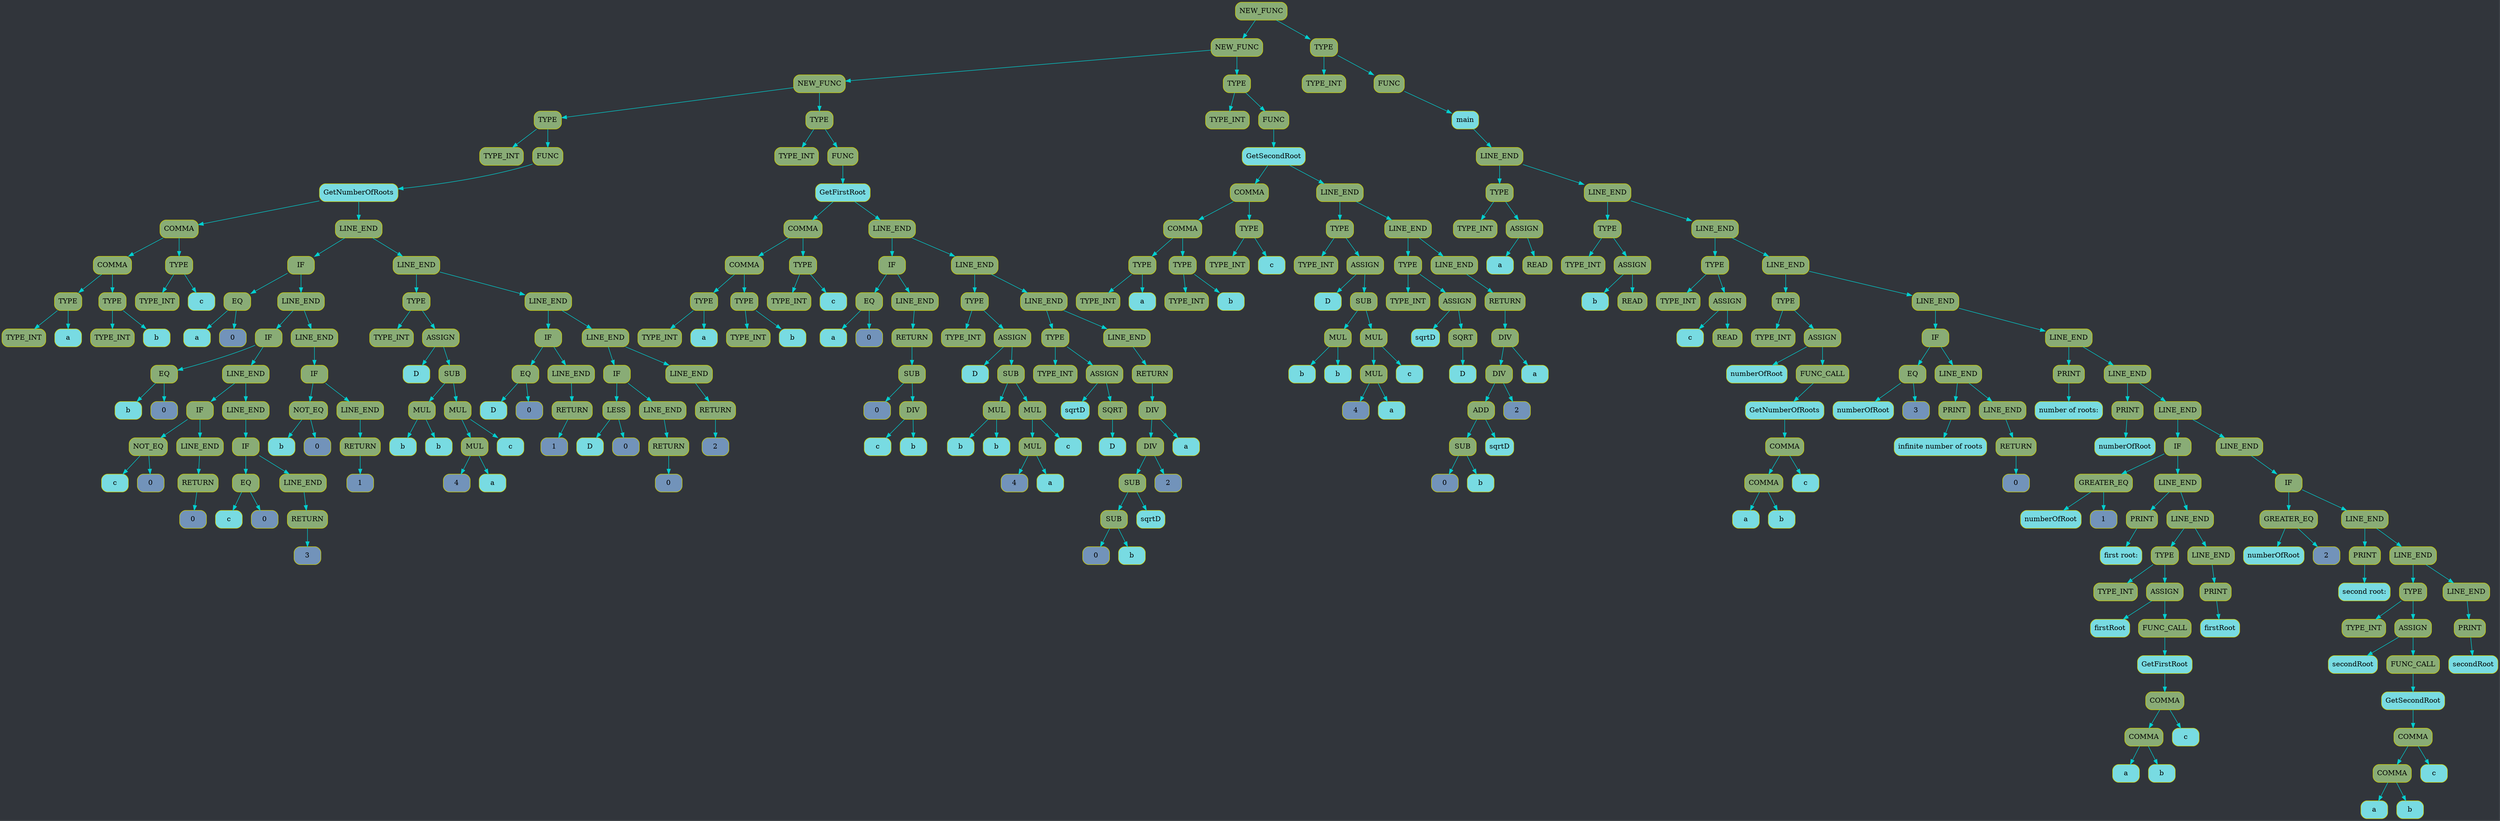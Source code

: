digraph G{
rankdir=TB;
graph [bgcolor="#31353b"];
edge[color="#00D0D0"];
node0x158616870[shape=Mrecord, style=filled, fillcolor="#89AC76", label = "NEW_FUNC", color = "#D0D000"];
node0x158616ae0[shape=Mrecord, style=filled, fillcolor="#89AC76", label = "NEW_FUNC", color = "#D0D000"];
node0x1586153c0[shape=Mrecord, style=filled, fillcolor="#89AC76", label = "NEW_FUNC", color = "#D0D000"];
node0x1586153e0[shape=Mrecord, style=filled, fillcolor="#89AC76", label = "TYPE", color = "#D0D000"];
node0x158615400[shape=Mrecord, style=filled, fillcolor="#89AC76", label = "TYPE_INT", color = "#D0D000"];
node0x158615420[shape=Mrecord, style=filled, fillcolor="#89AC76", label = "FUNC", color = "#D0D000"];
node0x158615460[shape=Mrecord, style=filled, fillcolor="#78DBE2", label = "GetNumberOfRoots", color = "#D0D000"];
node0x158615480[shape=Mrecord, style=filled, fillcolor="#89AC76", label = "COMMA", color = "#D0D000"];
node0x1586154a0[shape=Mrecord, style=filled, fillcolor="#89AC76", label = "COMMA", color = "#D0D000"];
node0x158616690[shape=Mrecord, style=filled, fillcolor="#89AC76", label = "TYPE", color = "#D0D000"];
node0x1586166b0[shape=Mrecord, style=filled, fillcolor="#89AC76", label = "TYPE_INT", color = "#D0D000"];
node0x1586166d0[shape=Mrecord, style=filled, fillcolor="#78DBE2", label = "a", color = "#D0D000"];
node0x1586166f0[shape=Mrecord, style=filled, fillcolor="#89AC76", label = "TYPE", color = "#D0D000"];
node0x158616710[shape=Mrecord, style=filled, fillcolor="#89AC76", label = "TYPE_INT", color = "#D0D000"];
node0x158616730[shape=Mrecord, style=filled, fillcolor="#78DBE2", label = "b", color = "#D0D000"];
node0x158616750[shape=Mrecord, style=filled, fillcolor="#89AC76", label = "TYPE", color = "#D0D000"];
node0x158616770[shape=Mrecord, style=filled, fillcolor="#89AC76", label = "TYPE_INT", color = "#D0D000"];
node0x158616790[shape=Mrecord, style=filled, fillcolor="#78DBE2", label = "c", color = "#D0D000"];
node0x1586167b0[shape=Mrecord, style=filled, fillcolor="#89AC76", label = "LINE_END", color = "#D0D000"];
node0x158616b30[shape=Mrecord, style=filled, fillcolor="#89AC76", label = "IF", color = "#D0D000"];
node0x158616b50[shape=Mrecord, style=filled, fillcolor="#89AC76", label = "EQ", color = "#D0D000"];
node0x158616b70[shape=Mrecord, style=filled, fillcolor="#78DBE2", label = "a", color = "#D0D000"];
node0x158616b90[shape=Mrecord, style=filled, fillcolor="#7293ba", label = "0", color = "#D0D000"];
node0x158616bb0[shape=Mrecord, style=filled, fillcolor="#89AC76", label = "LINE_END", color = "#D0D000"];
node0x158616bd0[shape=Mrecord, style=filled, fillcolor="#89AC76", label = "IF", color = "#D0D000"];
node0x158616bf0[shape=Mrecord, style=filled, fillcolor="#89AC76", label = "EQ", color = "#D0D000"];
node0x158616c10[shape=Mrecord, style=filled, fillcolor="#78DBE2", label = "b", color = "#D0D000"];
node0x158616c30[shape=Mrecord, style=filled, fillcolor="#7293ba", label = "0", color = "#D0D000"];
node0x158616c50[shape=Mrecord, style=filled, fillcolor="#89AC76", label = "LINE_END", color = "#D0D000"];
node0x158616c70[shape=Mrecord, style=filled, fillcolor="#89AC76", label = "IF", color = "#D0D000"];
node0x158616c90[shape=Mrecord, style=filled, fillcolor="#89AC76", label = "NOT_EQ", color = "#D0D000"];
node0x158616cb0[shape=Mrecord, style=filled, fillcolor="#78DBE2", label = "c", color = "#D0D000"];
node0x158616cd0[shape=Mrecord, style=filled, fillcolor="#7293ba", label = "0", color = "#D0D000"];
node0x158616cf0[shape=Mrecord, style=filled, fillcolor="#89AC76", label = "LINE_END", color = "#D0D000"];
node0x158616d10[shape=Mrecord, style=filled, fillcolor="#89AC76", label = "RETURN", color = "#D0D000"];
node0x158616d30[shape=Mrecord, style=filled, fillcolor="#7293ba", label = "0", color = "#D0D000"];
node0x158616d50[shape=Mrecord, style=filled, fillcolor="#89AC76", label = "LINE_END", color = "#D0D000"];
node0x158616d70[shape=Mrecord, style=filled, fillcolor="#89AC76", label = "IF", color = "#D0D000"];
node0x158616d90[shape=Mrecord, style=filled, fillcolor="#89AC76", label = "EQ", color = "#D0D000"];
node0x158616db0[shape=Mrecord, style=filled, fillcolor="#78DBE2", label = "c", color = "#D0D000"];
node0x158616dd0[shape=Mrecord, style=filled, fillcolor="#7293ba", label = "0", color = "#D0D000"];
node0x158616df0[shape=Mrecord, style=filled, fillcolor="#89AC76", label = "LINE_END", color = "#D0D000"];
node0x158616e10[shape=Mrecord, style=filled, fillcolor="#89AC76", label = "RETURN", color = "#D0D000"];
node0x158616e30[shape=Mrecord, style=filled, fillcolor="#7293ba", label = "3", color = "#D0D000"];
node0x158616e50[shape=Mrecord, style=filled, fillcolor="#89AC76", label = "LINE_END", color = "#D0D000"];
node0x158616e70[shape=Mrecord, style=filled, fillcolor="#89AC76", label = "IF", color = "#D0D000"];
node0x158616e90[shape=Mrecord, style=filled, fillcolor="#89AC76", label = "NOT_EQ", color = "#D0D000"];
node0x158616eb0[shape=Mrecord, style=filled, fillcolor="#78DBE2", label = "b", color = "#D0D000"];
node0x158616ed0[shape=Mrecord, style=filled, fillcolor="#7293ba", label = "0", color = "#D0D000"];
node0x158616f00[shape=Mrecord, style=filled, fillcolor="#89AC76", label = "LINE_END", color = "#D0D000"];
node0x158616f20[shape=Mrecord, style=filled, fillcolor="#89AC76", label = "RETURN", color = "#D0D000"];
node0x158616f40[shape=Mrecord, style=filled, fillcolor="#7293ba", label = "1", color = "#D0D000"];
node0x158616f60[shape=Mrecord, style=filled, fillcolor="#89AC76", label = "LINE_END", color = "#D0D000"];
node0x158616f80[shape=Mrecord, style=filled, fillcolor="#89AC76", label = "TYPE", color = "#D0D000"];
node0x158616fa0[shape=Mrecord, style=filled, fillcolor="#89AC76", label = "TYPE_INT", color = "#D0D000"];
node0x158616fc0[shape=Mrecord, style=filled, fillcolor="#89AC76", label = "ASSIGN", color = "#D0D000"];
node0x158616fe0[shape=Mrecord, style=filled, fillcolor="#78DBE2", label = "D", color = "#D0D000"];
node0x158617000[shape=Mrecord, style=filled, fillcolor="#89AC76", label = "SUB", color = "#D0D000"];
node0x158617020[shape=Mrecord, style=filled, fillcolor="#89AC76", label = "MUL", color = "#D0D000"];
node0x158617040[shape=Mrecord, style=filled, fillcolor="#78DBE2", label = "b", color = "#D0D000"];
node0x158617060[shape=Mrecord, style=filled, fillcolor="#78DBE2", label = "b", color = "#D0D000"];
node0x158617080[shape=Mrecord, style=filled, fillcolor="#89AC76", label = "MUL", color = "#D0D000"];
node0x1586170a0[shape=Mrecord, style=filled, fillcolor="#89AC76", label = "MUL", color = "#D0D000"];
node0x1586170c0[shape=Mrecord, style=filled, fillcolor="#7293ba", label = "4", color = "#D0D000"];
node0x1586170e0[shape=Mrecord, style=filled, fillcolor="#78DBE2", label = "a", color = "#D0D000"];
node0x158617100[shape=Mrecord, style=filled, fillcolor="#78DBE2", label = "c", color = "#D0D000"];
node0x158617120[shape=Mrecord, style=filled, fillcolor="#89AC76", label = "LINE_END", color = "#D0D000"];
node0x158617140[shape=Mrecord, style=filled, fillcolor="#89AC76", label = "IF", color = "#D0D000"];
node0x158617160[shape=Mrecord, style=filled, fillcolor="#89AC76", label = "EQ", color = "#D0D000"];
node0x158617180[shape=Mrecord, style=filled, fillcolor="#78DBE2", label = "D", color = "#D0D000"];
node0x1586171a0[shape=Mrecord, style=filled, fillcolor="#7293ba", label = "0", color = "#D0D000"];
node0x1586171c0[shape=Mrecord, style=filled, fillcolor="#89AC76", label = "LINE_END", color = "#D0D000"];
node0x1586171e0[shape=Mrecord, style=filled, fillcolor="#89AC76", label = "RETURN", color = "#D0D000"];
node0x158617200[shape=Mrecord, style=filled, fillcolor="#7293ba", label = "1", color = "#D0D000"];
node0x158617220[shape=Mrecord, style=filled, fillcolor="#89AC76", label = "LINE_END", color = "#D0D000"];
node0x158617240[shape=Mrecord, style=filled, fillcolor="#89AC76", label = "IF", color = "#D0D000"];
node0x158617260[shape=Mrecord, style=filled, fillcolor="#89AC76", label = "LESS", color = "#D0D000"];
node0x158617280[shape=Mrecord, style=filled, fillcolor="#78DBE2", label = "D", color = "#D0D000"];
node0x1586172a0[shape=Mrecord, style=filled, fillcolor="#7293ba", label = "0", color = "#D0D000"];
node0x1586172c0[shape=Mrecord, style=filled, fillcolor="#89AC76", label = "LINE_END", color = "#D0D000"];
node0x1586172e0[shape=Mrecord, style=filled, fillcolor="#89AC76", label = "RETURN", color = "#D0D000"];
node0x158617300[shape=Mrecord, style=filled, fillcolor="#7293ba", label = "0", color = "#D0D000"];
node0x158617320[shape=Mrecord, style=filled, fillcolor="#89AC76", label = "LINE_END", color = "#D0D000"];
node0x158617340[shape=Mrecord, style=filled, fillcolor="#89AC76", label = "RETURN", color = "#D0D000"];
node0x1586190f0[shape=Mrecord, style=filled, fillcolor="#7293ba", label = "2", color = "#D0D000"];
node0x1586173c0[shape=Mrecord, style=filled, fillcolor="#89AC76", label = "TYPE", color = "#D0D000"];
node0x1586173e0[shape=Mrecord, style=filled, fillcolor="#89AC76", label = "TYPE_INT", color = "#D0D000"];
node0x158617400[shape=Mrecord, style=filled, fillcolor="#89AC76", label = "FUNC", color = "#D0D000"];
node0x158617420[shape=Mrecord, style=filled, fillcolor="#78DBE2", label = "GetFirstRoot", color = "#D0D000"];
node0x158617440[shape=Mrecord, style=filled, fillcolor="#89AC76", label = "COMMA", color = "#D0D000"];
node0x158617460[shape=Mrecord, style=filled, fillcolor="#89AC76", label = "COMMA", color = "#D0D000"];
node0x158617480[shape=Mrecord, style=filled, fillcolor="#89AC76", label = "TYPE", color = "#D0D000"];
node0x1586174a0[shape=Mrecord, style=filled, fillcolor="#89AC76", label = "TYPE_INT", color = "#D0D000"];
node0x1586174c0[shape=Mrecord, style=filled, fillcolor="#78DBE2", label = "a", color = "#D0D000"];
node0x1586174e0[shape=Mrecord, style=filled, fillcolor="#89AC76", label = "TYPE", color = "#D0D000"];
node0x158617500[shape=Mrecord, style=filled, fillcolor="#89AC76", label = "TYPE_INT", color = "#D0D000"];
node0x158617530[shape=Mrecord, style=filled, fillcolor="#78DBE2", label = "b", color = "#D0D000"];
node0x158617550[shape=Mrecord, style=filled, fillcolor="#89AC76", label = "TYPE", color = "#D0D000"];
node0x158617570[shape=Mrecord, style=filled, fillcolor="#89AC76", label = "TYPE_INT", color = "#D0D000"];
node0x1586175a0[shape=Mrecord, style=filled, fillcolor="#78DBE2", label = "c", color = "#D0D000"];
node0x1586175c0[shape=Mrecord, style=filled, fillcolor="#89AC76", label = "LINE_END", color = "#D0D000"];
node0x1586175e0[shape=Mrecord, style=filled, fillcolor="#89AC76", label = "IF", color = "#D0D000"];
node0x158617600[shape=Mrecord, style=filled, fillcolor="#89AC76", label = "EQ", color = "#D0D000"];
node0x158617630[shape=Mrecord, style=filled, fillcolor="#78DBE2", label = "a", color = "#D0D000"];
node0x158617650[shape=Mrecord, style=filled, fillcolor="#7293ba", label = "0", color = "#D0D000"];
node0x158617670[shape=Mrecord, style=filled, fillcolor="#89AC76", label = "LINE_END", color = "#D0D000"];
node0x158617690[shape=Mrecord, style=filled, fillcolor="#89AC76", label = "RETURN", color = "#D0D000"];
node0x1586176b0[shape=Mrecord, style=filled, fillcolor="#89AC76", label = "SUB", color = "#D0D000"];
node0x1586176d0[shape=Mrecord, style=filled, fillcolor="#7293ba", label = "0", color = "#D0D000"];
node0x1586176f0[shape=Mrecord, style=filled, fillcolor="#89AC76", label = "DIV", color = "#D0D000"];
node0x158617720[shape=Mrecord, style=filled, fillcolor="#78DBE2", label = "c", color = "#D0D000"];
node0x158617750[shape=Mrecord, style=filled, fillcolor="#78DBE2", label = "b", color = "#D0D000"];
node0x158617770[shape=Mrecord, style=filled, fillcolor="#89AC76", label = "LINE_END", color = "#D0D000"];
node0x158617790[shape=Mrecord, style=filled, fillcolor="#89AC76", label = "TYPE", color = "#D0D000"];
node0x1586177b0[shape=Mrecord, style=filled, fillcolor="#89AC76", label = "TYPE_INT", color = "#D0D000"];
node0x1586177d0[shape=Mrecord, style=filled, fillcolor="#89AC76", label = "ASSIGN", color = "#D0D000"];
node0x158617800[shape=Mrecord, style=filled, fillcolor="#78DBE2", label = "D", color = "#D0D000"];
node0x158617820[shape=Mrecord, style=filled, fillcolor="#89AC76", label = "SUB", color = "#D0D000"];
node0x158617840[shape=Mrecord, style=filled, fillcolor="#89AC76", label = "MUL", color = "#D0D000"];
node0x158617870[shape=Mrecord, style=filled, fillcolor="#78DBE2", label = "b", color = "#D0D000"];
node0x1586178a0[shape=Mrecord, style=filled, fillcolor="#78DBE2", label = "b", color = "#D0D000"];
node0x1586178c0[shape=Mrecord, style=filled, fillcolor="#89AC76", label = "MUL", color = "#D0D000"];
node0x1586178e0[shape=Mrecord, style=filled, fillcolor="#89AC76", label = "MUL", color = "#D0D000"];
node0x158617900[shape=Mrecord, style=filled, fillcolor="#7293ba", label = "4", color = "#D0D000"];
node0x158617930[shape=Mrecord, style=filled, fillcolor="#78DBE2", label = "a", color = "#D0D000"];
node0x158617960[shape=Mrecord, style=filled, fillcolor="#78DBE2", label = "c", color = "#D0D000"];
node0x158617980[shape=Mrecord, style=filled, fillcolor="#89AC76", label = "LINE_END", color = "#D0D000"];
node0x1586179a0[shape=Mrecord, style=filled, fillcolor="#89AC76", label = "TYPE", color = "#D0D000"];
node0x1586179c0[shape=Mrecord, style=filled, fillcolor="#89AC76", label = "TYPE_INT", color = "#D0D000"];
node0x1586179e0[shape=Mrecord, style=filled, fillcolor="#89AC76", label = "ASSIGN", color = "#D0D000"];
node0x158617a10[shape=Mrecord, style=filled, fillcolor="#78DBE2", label = "sqrtD", color = "#D0D000"];
node0x158617a30[shape=Mrecord, style=filled, fillcolor="#89AC76", label = "SQRT", color = "#D0D000"];
node0x158617a60[shape=Mrecord, style=filled, fillcolor="#78DBE2", label = "D", color = "#D0D000"];
node0x158617a80[shape=Mrecord, style=filled, fillcolor="#89AC76", label = "LINE_END", color = "#D0D000"];
node0x158617aa0[shape=Mrecord, style=filled, fillcolor="#89AC76", label = "RETURN", color = "#D0D000"];
node0x158617ac0[shape=Mrecord, style=filled, fillcolor="#89AC76", label = "DIV", color = "#D0D000"];
node0x158617ae0[shape=Mrecord, style=filled, fillcolor="#89AC76", label = "DIV", color = "#D0D000"];
node0x158617b00[shape=Mrecord, style=filled, fillcolor="#89AC76", label = "SUB", color = "#D0D000"];
node0x158617b20[shape=Mrecord, style=filled, fillcolor="#89AC76", label = "SUB", color = "#D0D000"];
node0x158617b40[shape=Mrecord, style=filled, fillcolor="#7293ba", label = "0", color = "#D0D000"];
node0x158617b70[shape=Mrecord, style=filled, fillcolor="#78DBE2", label = "b", color = "#D0D000"];
node0x158617ba0[shape=Mrecord, style=filled, fillcolor="#78DBE2", label = "sqrtD", color = "#D0D000"];
node0x158617bc0[shape=Mrecord, style=filled, fillcolor="#7293ba", label = "2", color = "#D0D000"];
node0x158617bf0[shape=Mrecord, style=filled, fillcolor="#78DBE2", label = "a", color = "#D0D000"];
node0x158617c10[shape=Mrecord, style=filled, fillcolor="#89AC76", label = "TYPE", color = "#D0D000"];
node0x158617c30[shape=Mrecord, style=filled, fillcolor="#89AC76", label = "TYPE_INT", color = "#D0D000"];
node0x158617c50[shape=Mrecord, style=filled, fillcolor="#89AC76", label = "FUNC", color = "#D0D000"];
node0x158617c80[shape=Mrecord, style=filled, fillcolor="#78DBE2", label = "GetSecondRoot", color = "#D0D000"];
node0x158617ca0[shape=Mrecord, style=filled, fillcolor="#89AC76", label = "COMMA", color = "#D0D000"];
node0x158617cc0[shape=Mrecord, style=filled, fillcolor="#89AC76", label = "COMMA", color = "#D0D000"];
node0x158617ce0[shape=Mrecord, style=filled, fillcolor="#89AC76", label = "TYPE", color = "#D0D000"];
node0x158617d00[shape=Mrecord, style=filled, fillcolor="#89AC76", label = "TYPE_INT", color = "#D0D000"];
node0x158617d30[shape=Mrecord, style=filled, fillcolor="#78DBE2", label = "a", color = "#D0D000"];
node0x158617d50[shape=Mrecord, style=filled, fillcolor="#89AC76", label = "TYPE", color = "#D0D000"];
node0x158617d70[shape=Mrecord, style=filled, fillcolor="#89AC76", label = "TYPE_INT", color = "#D0D000"];
node0x158617da0[shape=Mrecord, style=filled, fillcolor="#78DBE2", label = "b", color = "#D0D000"];
node0x158617dc0[shape=Mrecord, style=filled, fillcolor="#89AC76", label = "TYPE", color = "#D0D000"];
node0x158617de0[shape=Mrecord, style=filled, fillcolor="#89AC76", label = "TYPE_INT", color = "#D0D000"];
node0x158617e10[shape=Mrecord, style=filled, fillcolor="#78DBE2", label = "c", color = "#D0D000"];
node0x158617e30[shape=Mrecord, style=filled, fillcolor="#89AC76", label = "LINE_END", color = "#D0D000"];
node0x158617e50[shape=Mrecord, style=filled, fillcolor="#89AC76", label = "TYPE", color = "#D0D000"];
node0x158617e70[shape=Mrecord, style=filled, fillcolor="#89AC76", label = "TYPE_INT", color = "#D0D000"];
node0x158617e90[shape=Mrecord, style=filled, fillcolor="#89AC76", label = "ASSIGN", color = "#D0D000"];
node0x158617ec0[shape=Mrecord, style=filled, fillcolor="#78DBE2", label = "D", color = "#D0D000"];
node0x158617ee0[shape=Mrecord, style=filled, fillcolor="#89AC76", label = "SUB", color = "#D0D000"];
node0x158617f00[shape=Mrecord, style=filled, fillcolor="#89AC76", label = "MUL", color = "#D0D000"];
node0x158617f30[shape=Mrecord, style=filled, fillcolor="#78DBE2", label = "b", color = "#D0D000"];
node0x158617f60[shape=Mrecord, style=filled, fillcolor="#78DBE2", label = "b", color = "#D0D000"];
node0x158617f80[shape=Mrecord, style=filled, fillcolor="#89AC76", label = "MUL", color = "#D0D000"];
node0x158617fa0[shape=Mrecord, style=filled, fillcolor="#89AC76", label = "MUL", color = "#D0D000"];
node0x158617fc0[shape=Mrecord, style=filled, fillcolor="#7293ba", label = "4", color = "#D0D000"];
node0x158617ff0[shape=Mrecord, style=filled, fillcolor="#78DBE2", label = "a", color = "#D0D000"];
node0x158618020[shape=Mrecord, style=filled, fillcolor="#78DBE2", label = "c", color = "#D0D000"];
node0x158618040[shape=Mrecord, style=filled, fillcolor="#89AC76", label = "LINE_END", color = "#D0D000"];
node0x158618060[shape=Mrecord, style=filled, fillcolor="#89AC76", label = "TYPE", color = "#D0D000"];
node0x158618080[shape=Mrecord, style=filled, fillcolor="#89AC76", label = "TYPE_INT", color = "#D0D000"];
node0x1586180a0[shape=Mrecord, style=filled, fillcolor="#89AC76", label = "ASSIGN", color = "#D0D000"];
node0x1586180d0[shape=Mrecord, style=filled, fillcolor="#78DBE2", label = "sqrtD", color = "#D0D000"];
node0x1586180f0[shape=Mrecord, style=filled, fillcolor="#89AC76", label = "SQRT", color = "#D0D000"];
node0x158618120[shape=Mrecord, style=filled, fillcolor="#78DBE2", label = "D", color = "#D0D000"];
node0x158618140[shape=Mrecord, style=filled, fillcolor="#89AC76", label = "LINE_END", color = "#D0D000"];
node0x158618160[shape=Mrecord, style=filled, fillcolor="#89AC76", label = "RETURN", color = "#D0D000"];
node0x158618180[shape=Mrecord, style=filled, fillcolor="#89AC76", label = "DIV", color = "#D0D000"];
node0x1586181a0[shape=Mrecord, style=filled, fillcolor="#89AC76", label = "DIV", color = "#D0D000"];
node0x1586181c0[shape=Mrecord, style=filled, fillcolor="#89AC76", label = "ADD", color = "#D0D000"];
node0x1586181e0[shape=Mrecord, style=filled, fillcolor="#89AC76", label = "SUB", color = "#D0D000"];
node0x158618200[shape=Mrecord, style=filled, fillcolor="#7293ba", label = "0", color = "#D0D000"];
node0x158618230[shape=Mrecord, style=filled, fillcolor="#78DBE2", label = "b", color = "#D0D000"];
node0x158618260[shape=Mrecord, style=filled, fillcolor="#78DBE2", label = "sqrtD", color = "#D0D000"];
node0x158618280[shape=Mrecord, style=filled, fillcolor="#7293ba", label = "2", color = "#D0D000"];
node0x1586182b0[shape=Mrecord, style=filled, fillcolor="#78DBE2", label = "a", color = "#D0D000"];
node0x1586182d0[shape=Mrecord, style=filled, fillcolor="#89AC76", label = "TYPE", color = "#D0D000"];
node0x1586182f0[shape=Mrecord, style=filled, fillcolor="#89AC76", label = "TYPE_INT", color = "#D0D000"];
node0x158618310[shape=Mrecord, style=filled, fillcolor="#89AC76", label = "FUNC", color = "#D0D000"];
node0x158618340[shape=Mrecord, style=filled, fillcolor="#78DBE2", label = "main", color = "#D0D000"];
node0x158618360[shape=Mrecord, style=filled, fillcolor="#89AC76", label = "LINE_END", color = "#D0D000"];
node0x158618380[shape=Mrecord, style=filled, fillcolor="#89AC76", label = "TYPE", color = "#D0D000"];
node0x1586183a0[shape=Mrecord, style=filled, fillcolor="#89AC76", label = "TYPE_INT", color = "#D0D000"];
node0x1586183c0[shape=Mrecord, style=filled, fillcolor="#89AC76", label = "ASSIGN", color = "#D0D000"];
node0x1586183f0[shape=Mrecord, style=filled, fillcolor="#78DBE2", label = "a", color = "#D0D000"];
node0x158618410[shape=Mrecord, style=filled, fillcolor="#89AC76", label = "READ", color = "#D0D000"];
node0x158618430[shape=Mrecord, style=filled, fillcolor="#89AC76", label = "LINE_END", color = "#D0D000"];
node0x158618450[shape=Mrecord, style=filled, fillcolor="#89AC76", label = "TYPE", color = "#D0D000"];
node0x158618470[shape=Mrecord, style=filled, fillcolor="#89AC76", label = "TYPE_INT", color = "#D0D000"];
node0x158618490[shape=Mrecord, style=filled, fillcolor="#89AC76", label = "ASSIGN", color = "#D0D000"];
node0x1586184c0[shape=Mrecord, style=filled, fillcolor="#78DBE2", label = "b", color = "#D0D000"];
node0x1586184e0[shape=Mrecord, style=filled, fillcolor="#89AC76", label = "READ", color = "#D0D000"];
node0x158618500[shape=Mrecord, style=filled, fillcolor="#89AC76", label = "LINE_END", color = "#D0D000"];
node0x158618520[shape=Mrecord, style=filled, fillcolor="#89AC76", label = "TYPE", color = "#D0D000"];
node0x158618540[shape=Mrecord, style=filled, fillcolor="#89AC76", label = "TYPE_INT", color = "#D0D000"];
node0x158618560[shape=Mrecord, style=filled, fillcolor="#89AC76", label = "ASSIGN", color = "#D0D000"];
node0x158618590[shape=Mrecord, style=filled, fillcolor="#78DBE2", label = "c", color = "#D0D000"];
node0x1586185b0[shape=Mrecord, style=filled, fillcolor="#89AC76", label = "READ", color = "#D0D000"];
node0x1586185d0[shape=Mrecord, style=filled, fillcolor="#89AC76", label = "LINE_END", color = "#D0D000"];
node0x1586185f0[shape=Mrecord, style=filled, fillcolor="#89AC76", label = "TYPE", color = "#D0D000"];
node0x158618610[shape=Mrecord, style=filled, fillcolor="#89AC76", label = "TYPE_INT", color = "#D0D000"];
node0x158618630[shape=Mrecord, style=filled, fillcolor="#89AC76", label = "ASSIGN", color = "#D0D000"];
node0x158618660[shape=Mrecord, style=filled, fillcolor="#78DBE2", label = "numberOfRoot", color = "#D0D000"];
node0x158618680[shape=Mrecord, style=filled, fillcolor="#89AC76", label = "FUNC_CALL", color = "#D0D000"];
node0x1586186c0[shape=Mrecord, style=filled, fillcolor="#78DBE2", label = "GetNumberOfRoots", color = "#D0D000"];
node0x1586186e0[shape=Mrecord, style=filled, fillcolor="#89AC76", label = "COMMA", color = "#D0D000"];
node0x158618700[shape=Mrecord, style=filled, fillcolor="#89AC76", label = "COMMA", color = "#D0D000"];
node0x158618730[shape=Mrecord, style=filled, fillcolor="#78DBE2", label = "a", color = "#D0D000"];
node0x158618760[shape=Mrecord, style=filled, fillcolor="#78DBE2", label = "b", color = "#D0D000"];
node0x158618790[shape=Mrecord, style=filled, fillcolor="#78DBE2", label = "c", color = "#D0D000"];
node0x1586187b0[shape=Mrecord, style=filled, fillcolor="#89AC76", label = "LINE_END", color = "#D0D000"];
node0x1586187d0[shape=Mrecord, style=filled, fillcolor="#89AC76", label = "IF", color = "#D0D000"];
node0x1586187f0[shape=Mrecord, style=filled, fillcolor="#89AC76", label = "EQ", color = "#D0D000"];
node0x158618820[shape=Mrecord, style=filled, fillcolor="#78DBE2", label = "numberOfRoot", color = "#D0D000"];
node0x158618840[shape=Mrecord, style=filled, fillcolor="#7293ba", label = "3", color = "#D0D000"];
node0x158618860[shape=Mrecord, style=filled, fillcolor="#89AC76", label = "LINE_END", color = "#D0D000"];
node0x158618880[shape=Mrecord, style=filled, fillcolor="#89AC76", label = "PRINT", color = "#D0D000"];
node0x1586188c0[shape=Mrecord, style=filled, fillcolor="#78DBE2", label = "infinite number of roots", color = "#D0D000"];
node0x1586188e0[shape=Mrecord, style=filled, fillcolor="#89AC76", label = "LINE_END", color = "#D0D000"];
node0x158618900[shape=Mrecord, style=filled, fillcolor="#89AC76", label = "RETURN", color = "#D0D000"];
node0x158618920[shape=Mrecord, style=filled, fillcolor="#7293ba", label = "0", color = "#D0D000"];
node0x158618940[shape=Mrecord, style=filled, fillcolor="#89AC76", label = "LINE_END", color = "#D0D000"];
node0x158618960[shape=Mrecord, style=filled, fillcolor="#89AC76", label = "PRINT", color = "#D0D000"];
node0x1586189a0[shape=Mrecord, style=filled, fillcolor="#78DBE2", label = "number of roots: ", color = "#D0D000"];
node0x1586189c0[shape=Mrecord, style=filled, fillcolor="#89AC76", label = "LINE_END", color = "#D0D000"];
node0x1586189e0[shape=Mrecord, style=filled, fillcolor="#89AC76", label = "PRINT", color = "#D0D000"];
node0x158618a10[shape=Mrecord, style=filled, fillcolor="#78DBE2", label = "numberOfRoot", color = "#D0D000"];
node0x158618a30[shape=Mrecord, style=filled, fillcolor="#89AC76", label = "LINE_END", color = "#D0D000"];
node0x158618a50[shape=Mrecord, style=filled, fillcolor="#89AC76", label = "IF", color = "#D0D000"];
node0x158618a70[shape=Mrecord, style=filled, fillcolor="#89AC76", label = "GREATER_EQ", color = "#D0D000"];
node0x158618aa0[shape=Mrecord, style=filled, fillcolor="#78DBE2", label = "numberOfRoot", color = "#D0D000"];
node0x158618ac0[shape=Mrecord, style=filled, fillcolor="#7293ba", label = "1", color = "#D0D000"];
node0x158618ae0[shape=Mrecord, style=filled, fillcolor="#89AC76", label = "LINE_END", color = "#D0D000"];
node0x158618b00[shape=Mrecord, style=filled, fillcolor="#89AC76", label = "PRINT", color = "#D0D000"];
node0x158618b30[shape=Mrecord, style=filled, fillcolor="#78DBE2", label = "first root: ", color = "#D0D000"];
node0x158618b50[shape=Mrecord, style=filled, fillcolor="#89AC76", label = "LINE_END", color = "#D0D000"];
node0x158618b70[shape=Mrecord, style=filled, fillcolor="#89AC76", label = "TYPE", color = "#D0D000"];
node0x158618b90[shape=Mrecord, style=filled, fillcolor="#89AC76", label = "TYPE_INT", color = "#D0D000"];
node0x158618bb0[shape=Mrecord, style=filled, fillcolor="#89AC76", label = "ASSIGN", color = "#D0D000"];
node0x158618be0[shape=Mrecord, style=filled, fillcolor="#78DBE2", label = "firstRoot", color = "#D0D000"];
node0x158618c00[shape=Mrecord, style=filled, fillcolor="#89AC76", label = "FUNC_CALL", color = "#D0D000"];
node0x158618c30[shape=Mrecord, style=filled, fillcolor="#78DBE2", label = "GetFirstRoot", color = "#D0D000"];
node0x158618c50[shape=Mrecord, style=filled, fillcolor="#89AC76", label = "COMMA", color = "#D0D000"];
node0x158618c70[shape=Mrecord, style=filled, fillcolor="#89AC76", label = "COMMA", color = "#D0D000"];
node0x158618ca0[shape=Mrecord, style=filled, fillcolor="#78DBE2", label = "a", color = "#D0D000"];
node0x158618cd0[shape=Mrecord, style=filled, fillcolor="#78DBE2", label = "b", color = "#D0D000"];
node0x158618d00[shape=Mrecord, style=filled, fillcolor="#78DBE2", label = "c", color = "#D0D000"];
node0x158618d20[shape=Mrecord, style=filled, fillcolor="#89AC76", label = "LINE_END", color = "#D0D000"];
node0x158618d40[shape=Mrecord, style=filled, fillcolor="#89AC76", label = "PRINT", color = "#D0D000"];
node0x158618d70[shape=Mrecord, style=filled, fillcolor="#78DBE2", label = "firstRoot", color = "#D0D000"];
node0x158618d90[shape=Mrecord, style=filled, fillcolor="#89AC76", label = "LINE_END", color = "#D0D000"];
node0x158618db0[shape=Mrecord, style=filled, fillcolor="#89AC76", label = "IF", color = "#D0D000"];
node0x158618dd0[shape=Mrecord, style=filled, fillcolor="#89AC76", label = "GREATER_EQ", color = "#D0D000"];
node0x158618e00[shape=Mrecord, style=filled, fillcolor="#78DBE2", label = "numberOfRoot", color = "#D0D000"];
node0x158618e20[shape=Mrecord, style=filled, fillcolor="#7293ba", label = "2", color = "#D0D000"];
node0x158618e40[shape=Mrecord, style=filled, fillcolor="#89AC76", label = "LINE_END", color = "#D0D000"];
node0x158618e60[shape=Mrecord, style=filled, fillcolor="#89AC76", label = "PRINT", color = "#D0D000"];
node0x158618e90[shape=Mrecord, style=filled, fillcolor="#78DBE2", label = "second root: ", color = "#D0D000"];
node0x158618eb0[shape=Mrecord, style=filled, fillcolor="#89AC76", label = "LINE_END", color = "#D0D000"];
node0x158618ed0[shape=Mrecord, style=filled, fillcolor="#89AC76", label = "TYPE", color = "#D0D000"];
node0x158618ef0[shape=Mrecord, style=filled, fillcolor="#89AC76", label = "TYPE_INT", color = "#D0D000"];
node0x158618f10[shape=Mrecord, style=filled, fillcolor="#89AC76", label = "ASSIGN", color = "#D0D000"];
node0x158618f40[shape=Mrecord, style=filled, fillcolor="#78DBE2", label = "secondRoot", color = "#D0D000"];
node0x158618f60[shape=Mrecord, style=filled, fillcolor="#89AC76", label = "FUNC_CALL", color = "#D0D000"];
node0x158618f90[shape=Mrecord, style=filled, fillcolor="#78DBE2", label = "GetSecondRoot", color = "#D0D000"];
node0x158618fb0[shape=Mrecord, style=filled, fillcolor="#89AC76", label = "COMMA", color = "#D0D000"];
node0x158618fd0[shape=Mrecord, style=filled, fillcolor="#89AC76", label = "COMMA", color = "#D0D000"];
node0x158619000[shape=Mrecord, style=filled, fillcolor="#78DBE2", label = "a", color = "#D0D000"];
node0x158619030[shape=Mrecord, style=filled, fillcolor="#78DBE2", label = "b", color = "#D0D000"];
node0x158619060[shape=Mrecord, style=filled, fillcolor="#78DBE2", label = "c", color = "#D0D000"];
node0x158619080[shape=Mrecord, style=filled, fillcolor="#89AC76", label = "LINE_END", color = "#D0D000"];
node0x1586190a0[shape=Mrecord, style=filled, fillcolor="#89AC76", label = "PRINT", color = "#D0D000"];
node0x1586190d0[shape=Mrecord, style=filled, fillcolor="#78DBE2", label = "secondRoot", color = "#D0D000"];
node0x158616870;
node0x158616870->node0x158616ae0;
node0x158616ae0->node0x1586153c0;
node0x1586153c0->node0x1586153e0;
node0x1586153e0->node0x158615400;


node0x1586153e0->node0x158615420;
node0x158615420->node0x158615460;
node0x158615460->node0x158615480;
node0x158615480->node0x1586154a0;
node0x1586154a0->node0x158616690;
node0x158616690->node0x1586166b0;


node0x158616690->node0x1586166d0;


node0x1586154a0->node0x1586166f0;
node0x1586166f0->node0x158616710;


node0x1586166f0->node0x158616730;


node0x158615480->node0x158616750;
node0x158616750->node0x158616770;


node0x158616750->node0x158616790;


node0x158615460->node0x1586167b0;
node0x1586167b0->node0x158616b30;
node0x158616b30->node0x158616b50;
node0x158616b50->node0x158616b70;


node0x158616b50->node0x158616b90;


node0x158616b30->node0x158616bb0;
node0x158616bb0->node0x158616bd0;
node0x158616bd0->node0x158616bf0;
node0x158616bf0->node0x158616c10;


node0x158616bf0->node0x158616c30;


node0x158616bd0->node0x158616c50;
node0x158616c50->node0x158616c70;
node0x158616c70->node0x158616c90;
node0x158616c90->node0x158616cb0;


node0x158616c90->node0x158616cd0;


node0x158616c70->node0x158616cf0;
node0x158616cf0->node0x158616d10;
node0x158616d10->node0x158616d30;




node0x158616c50->node0x158616d50;
node0x158616d50->node0x158616d70;
node0x158616d70->node0x158616d90;
node0x158616d90->node0x158616db0;


node0x158616d90->node0x158616dd0;


node0x158616d70->node0x158616df0;
node0x158616df0->node0x158616e10;
node0x158616e10->node0x158616e30;





node0x158616bb0->node0x158616e50;
node0x158616e50->node0x158616e70;
node0x158616e70->node0x158616e90;
node0x158616e90->node0x158616eb0;


node0x158616e90->node0x158616ed0;


node0x158616e70->node0x158616f00;
node0x158616f00->node0x158616f20;
node0x158616f20->node0x158616f40;





node0x1586167b0->node0x158616f60;
node0x158616f60->node0x158616f80;
node0x158616f80->node0x158616fa0;


node0x158616f80->node0x158616fc0;
node0x158616fc0->node0x158616fe0;


node0x158616fc0->node0x158617000;
node0x158617000->node0x158617020;
node0x158617020->node0x158617040;


node0x158617020->node0x158617060;


node0x158617000->node0x158617080;
node0x158617080->node0x1586170a0;
node0x1586170a0->node0x1586170c0;


node0x1586170a0->node0x1586170e0;


node0x158617080->node0x158617100;


node0x158616f60->node0x158617120;
node0x158617120->node0x158617140;
node0x158617140->node0x158617160;
node0x158617160->node0x158617180;


node0x158617160->node0x1586171a0;


node0x158617140->node0x1586171c0;
node0x1586171c0->node0x1586171e0;
node0x1586171e0->node0x158617200;




node0x158617120->node0x158617220;
node0x158617220->node0x158617240;
node0x158617240->node0x158617260;
node0x158617260->node0x158617280;


node0x158617260->node0x1586172a0;


node0x158617240->node0x1586172c0;
node0x1586172c0->node0x1586172e0;
node0x1586172e0->node0x158617300;




node0x158617220->node0x158617320;
node0x158617320->node0x158617340;
node0x158617340->node0x1586190f0;





node0x1586153c0->node0x1586173c0;
node0x1586173c0->node0x1586173e0;


node0x1586173c0->node0x158617400;
node0x158617400->node0x158617420;
node0x158617420->node0x158617440;
node0x158617440->node0x158617460;
node0x158617460->node0x158617480;
node0x158617480->node0x1586174a0;


node0x158617480->node0x1586174c0;


node0x158617460->node0x1586174e0;
node0x1586174e0->node0x158617500;


node0x1586174e0->node0x158617530;


node0x158617440->node0x158617550;
node0x158617550->node0x158617570;


node0x158617550->node0x1586175a0;


node0x158617420->node0x1586175c0;
node0x1586175c0->node0x1586175e0;
node0x1586175e0->node0x158617600;
node0x158617600->node0x158617630;


node0x158617600->node0x158617650;


node0x1586175e0->node0x158617670;
node0x158617670->node0x158617690;
node0x158617690->node0x1586176b0;
node0x1586176b0->node0x1586176d0;


node0x1586176b0->node0x1586176f0;
node0x1586176f0->node0x158617720;


node0x1586176f0->node0x158617750;




node0x1586175c0->node0x158617770;
node0x158617770->node0x158617790;
node0x158617790->node0x1586177b0;


node0x158617790->node0x1586177d0;
node0x1586177d0->node0x158617800;


node0x1586177d0->node0x158617820;
node0x158617820->node0x158617840;
node0x158617840->node0x158617870;


node0x158617840->node0x1586178a0;


node0x158617820->node0x1586178c0;
node0x1586178c0->node0x1586178e0;
node0x1586178e0->node0x158617900;


node0x1586178e0->node0x158617930;


node0x1586178c0->node0x158617960;


node0x158617770->node0x158617980;
node0x158617980->node0x1586179a0;
node0x1586179a0->node0x1586179c0;


node0x1586179a0->node0x1586179e0;
node0x1586179e0->node0x158617a10;


node0x1586179e0->node0x158617a30;
node0x158617a30->node0x158617a60;



node0x158617980->node0x158617a80;
node0x158617a80->node0x158617aa0;
node0x158617aa0->node0x158617ac0;
node0x158617ac0->node0x158617ae0;
node0x158617ae0->node0x158617b00;
node0x158617b00->node0x158617b20;
node0x158617b20->node0x158617b40;


node0x158617b20->node0x158617b70;


node0x158617b00->node0x158617ba0;


node0x158617ae0->node0x158617bc0;


node0x158617ac0->node0x158617bf0;





node0x158616ae0->node0x158617c10;
node0x158617c10->node0x158617c30;


node0x158617c10->node0x158617c50;
node0x158617c50->node0x158617c80;
node0x158617c80->node0x158617ca0;
node0x158617ca0->node0x158617cc0;
node0x158617cc0->node0x158617ce0;
node0x158617ce0->node0x158617d00;


node0x158617ce0->node0x158617d30;


node0x158617cc0->node0x158617d50;
node0x158617d50->node0x158617d70;


node0x158617d50->node0x158617da0;


node0x158617ca0->node0x158617dc0;
node0x158617dc0->node0x158617de0;


node0x158617dc0->node0x158617e10;


node0x158617c80->node0x158617e30;
node0x158617e30->node0x158617e50;
node0x158617e50->node0x158617e70;


node0x158617e50->node0x158617e90;
node0x158617e90->node0x158617ec0;


node0x158617e90->node0x158617ee0;
node0x158617ee0->node0x158617f00;
node0x158617f00->node0x158617f30;


node0x158617f00->node0x158617f60;


node0x158617ee0->node0x158617f80;
node0x158617f80->node0x158617fa0;
node0x158617fa0->node0x158617fc0;


node0x158617fa0->node0x158617ff0;


node0x158617f80->node0x158618020;


node0x158617e30->node0x158618040;
node0x158618040->node0x158618060;
node0x158618060->node0x158618080;


node0x158618060->node0x1586180a0;
node0x1586180a0->node0x1586180d0;


node0x1586180a0->node0x1586180f0;
node0x1586180f0->node0x158618120;



node0x158618040->node0x158618140;
node0x158618140->node0x158618160;
node0x158618160->node0x158618180;
node0x158618180->node0x1586181a0;
node0x1586181a0->node0x1586181c0;
node0x1586181c0->node0x1586181e0;
node0x1586181e0->node0x158618200;


node0x1586181e0->node0x158618230;


node0x1586181c0->node0x158618260;


node0x1586181a0->node0x158618280;


node0x158618180->node0x1586182b0;





node0x158616870->node0x1586182d0;
node0x1586182d0->node0x1586182f0;


node0x1586182d0->node0x158618310;
node0x158618310->node0x158618340;

node0x158618340->node0x158618360;
node0x158618360->node0x158618380;
node0x158618380->node0x1586183a0;


node0x158618380->node0x1586183c0;
node0x1586183c0->node0x1586183f0;


node0x1586183c0->node0x158618410;


node0x158618360->node0x158618430;
node0x158618430->node0x158618450;
node0x158618450->node0x158618470;


node0x158618450->node0x158618490;
node0x158618490->node0x1586184c0;


node0x158618490->node0x1586184e0;


node0x158618430->node0x158618500;
node0x158618500->node0x158618520;
node0x158618520->node0x158618540;


node0x158618520->node0x158618560;
node0x158618560->node0x158618590;


node0x158618560->node0x1586185b0;


node0x158618500->node0x1586185d0;
node0x1586185d0->node0x1586185f0;
node0x1586185f0->node0x158618610;


node0x1586185f0->node0x158618630;
node0x158618630->node0x158618660;


node0x158618630->node0x158618680;
node0x158618680->node0x1586186c0;
node0x1586186c0->node0x1586186e0;
node0x1586186e0->node0x158618700;
node0x158618700->node0x158618730;


node0x158618700->node0x158618760;


node0x1586186e0->node0x158618790;




node0x1586185d0->node0x1586187b0;
node0x1586187b0->node0x1586187d0;
node0x1586187d0->node0x1586187f0;
node0x1586187f0->node0x158618820;


node0x1586187f0->node0x158618840;


node0x1586187d0->node0x158618860;
node0x158618860->node0x158618880;
node0x158618880->node0x1586188c0;



node0x158618860->node0x1586188e0;
node0x1586188e0->node0x158618900;
node0x158618900->node0x158618920;




node0x1586187b0->node0x158618940;
node0x158618940->node0x158618960;
node0x158618960->node0x1586189a0;



node0x158618940->node0x1586189c0;
node0x1586189c0->node0x1586189e0;
node0x1586189e0->node0x158618a10;



node0x1586189c0->node0x158618a30;
node0x158618a30->node0x158618a50;
node0x158618a50->node0x158618a70;
node0x158618a70->node0x158618aa0;


node0x158618a70->node0x158618ac0;


node0x158618a50->node0x158618ae0;
node0x158618ae0->node0x158618b00;
node0x158618b00->node0x158618b30;



node0x158618ae0->node0x158618b50;
node0x158618b50->node0x158618b70;
node0x158618b70->node0x158618b90;


node0x158618b70->node0x158618bb0;
node0x158618bb0->node0x158618be0;


node0x158618bb0->node0x158618c00;
node0x158618c00->node0x158618c30;
node0x158618c30->node0x158618c50;
node0x158618c50->node0x158618c70;
node0x158618c70->node0x158618ca0;


node0x158618c70->node0x158618cd0;


node0x158618c50->node0x158618d00;




node0x158618b50->node0x158618d20;
node0x158618d20->node0x158618d40;
node0x158618d40->node0x158618d70;




node0x158618a30->node0x158618d90;
node0x158618d90->node0x158618db0;
node0x158618db0->node0x158618dd0;
node0x158618dd0->node0x158618e00;


node0x158618dd0->node0x158618e20;


node0x158618db0->node0x158618e40;
node0x158618e40->node0x158618e60;
node0x158618e60->node0x158618e90;



node0x158618e40->node0x158618eb0;
node0x158618eb0->node0x158618ed0;
node0x158618ed0->node0x158618ef0;


node0x158618ed0->node0x158618f10;
node0x158618f10->node0x158618f40;


node0x158618f10->node0x158618f60;
node0x158618f60->node0x158618f90;
node0x158618f90->node0x158618fb0;
node0x158618fb0->node0x158618fd0;
node0x158618fd0->node0x158619000;


node0x158618fd0->node0x158619030;


node0x158618fb0->node0x158619060;




node0x158618eb0->node0x158619080;
node0x158619080->node0x1586190a0;
node0x1586190a0->node0x1586190d0;







}
